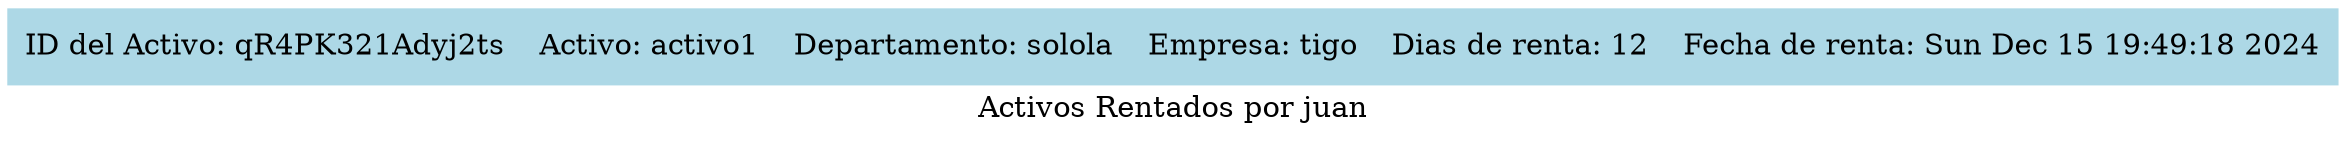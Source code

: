 digraph ActivosRentados {
    rankdir=LR;
    node [shape=record, style=filled, color=lightblue];
    label="Activos Rentados por juan";

    qR4PK321Adyj2ts [label="{ID del Activo: qR4PK321Adyj2ts|Activo: activo1|Departamento: solola|Empresa: tigo|Dias de renta: 12|Fecha de renta: Sun Dec 15 19:49:18 2024
}"];
}
